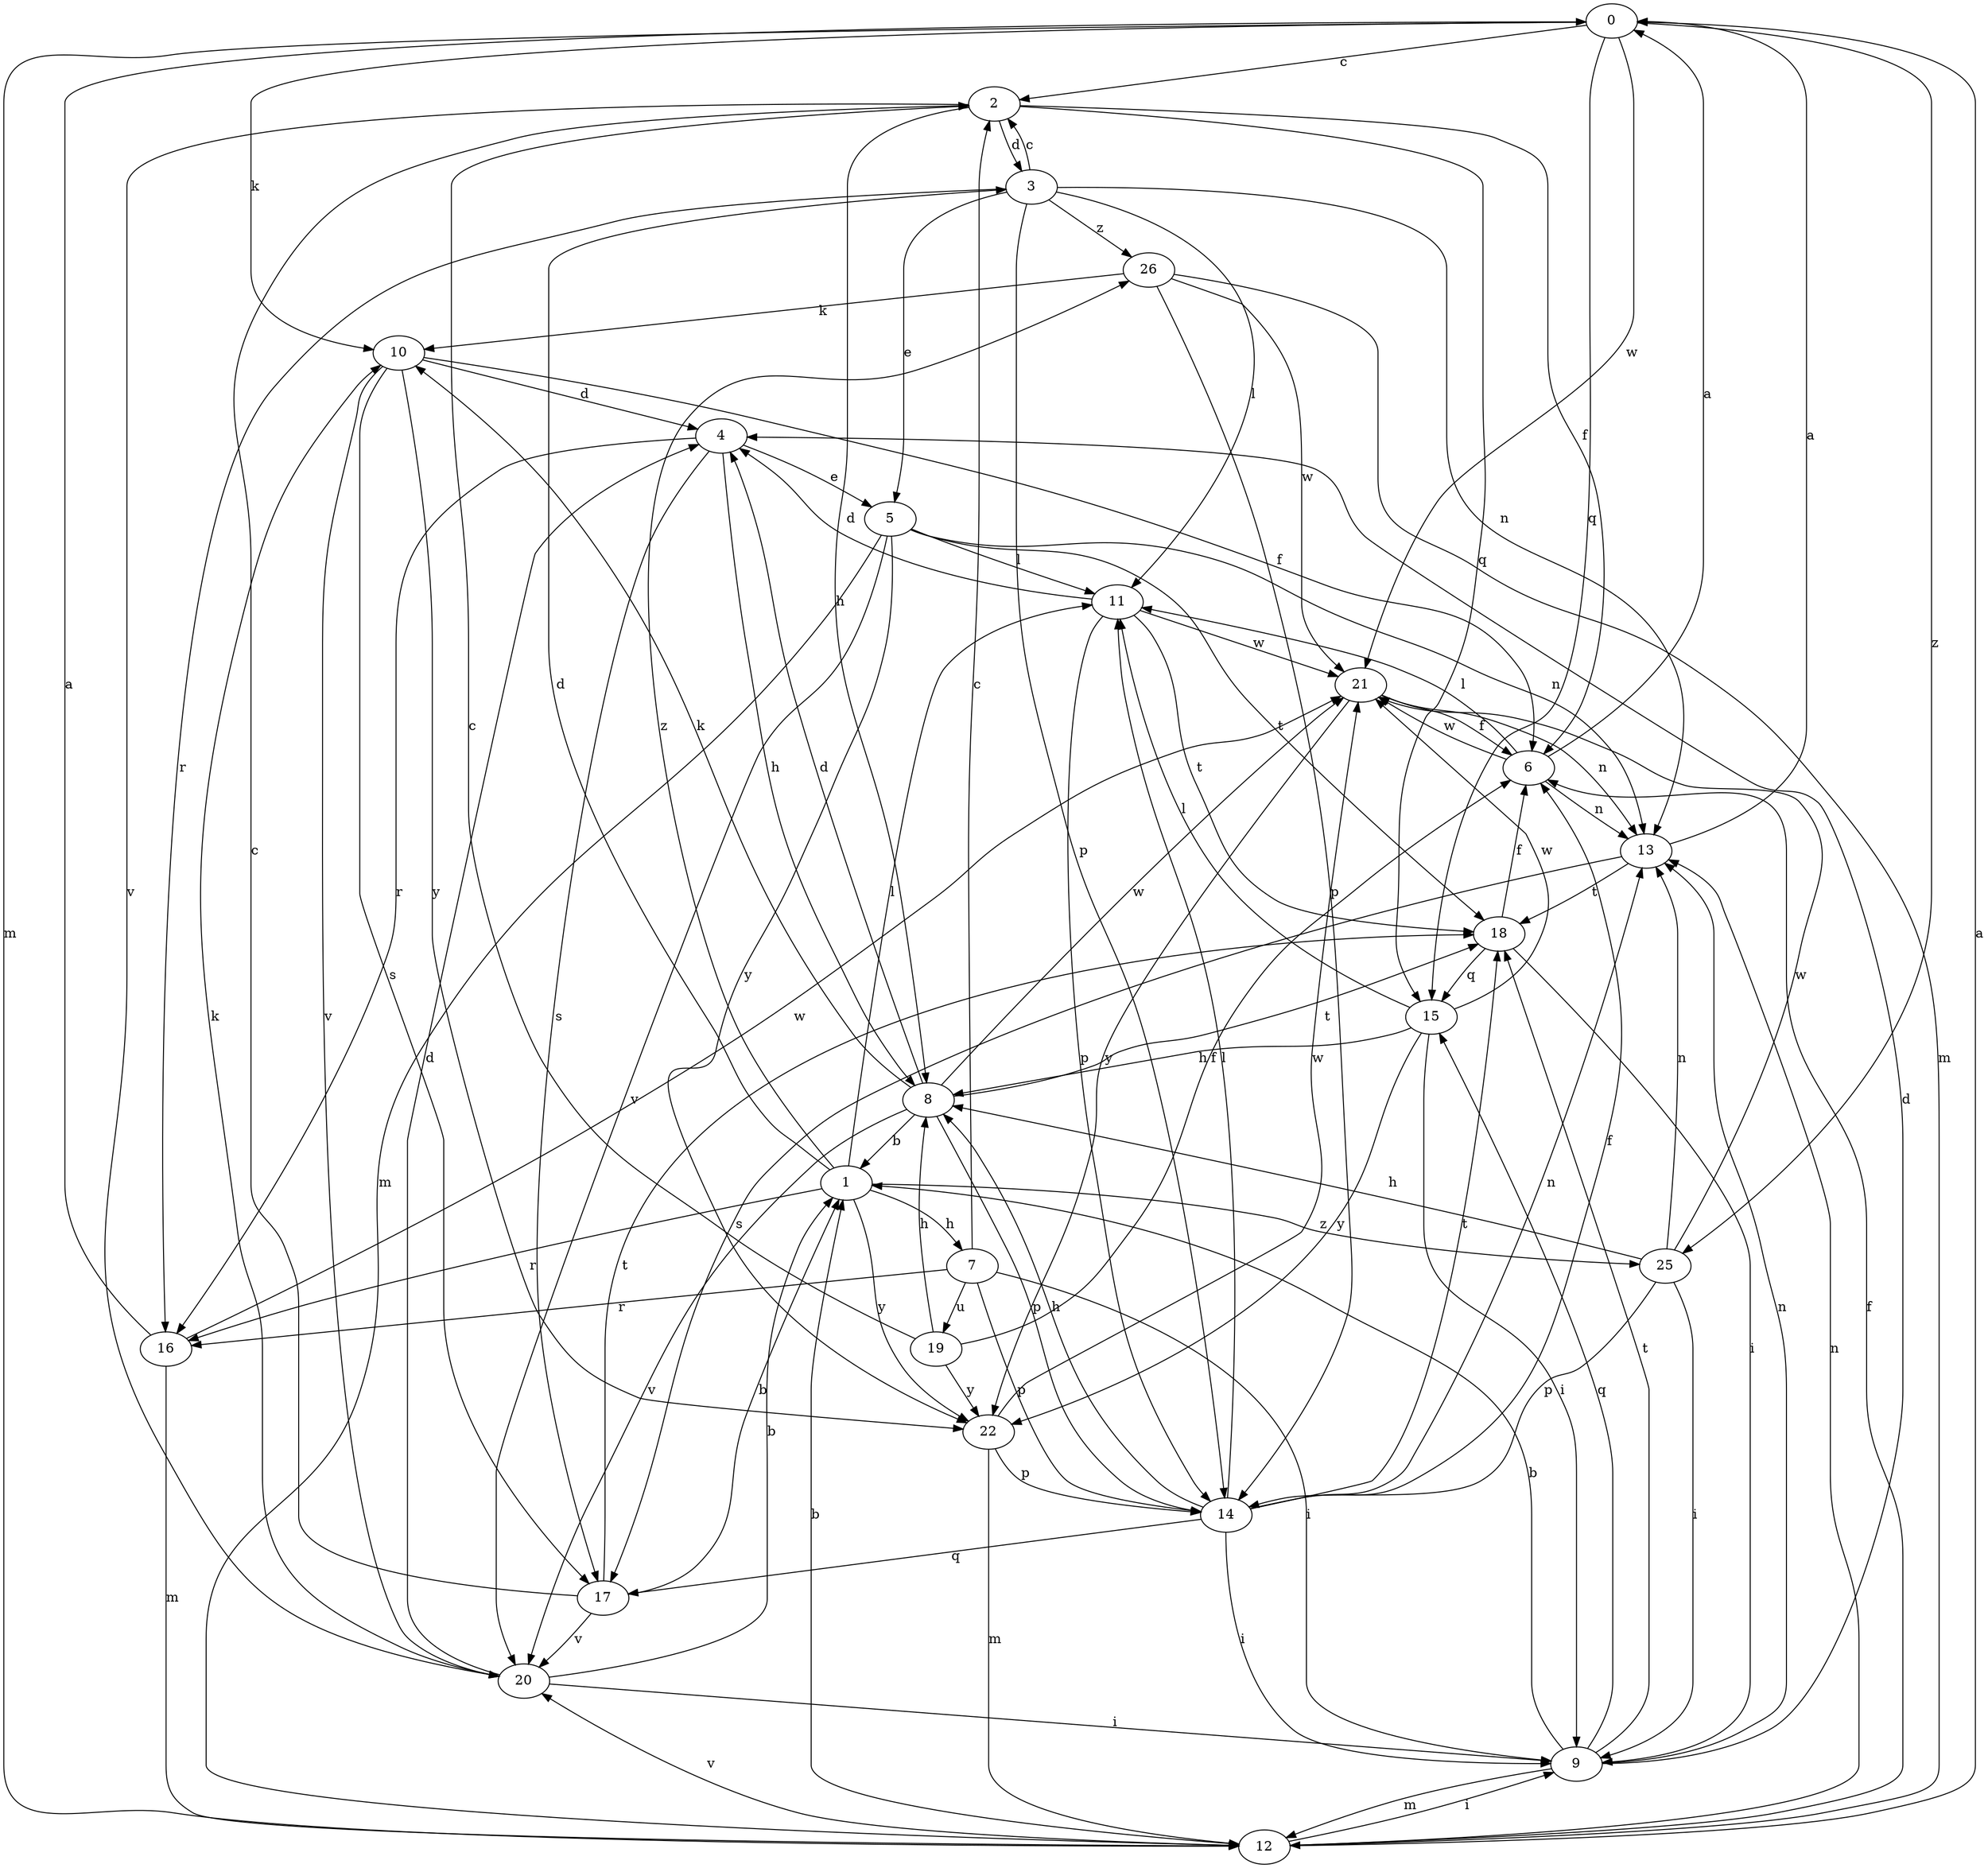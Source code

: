 strict digraph  {
0;
1;
2;
3;
4;
5;
6;
7;
8;
9;
10;
11;
12;
13;
14;
15;
16;
17;
18;
19;
20;
21;
22;
25;
26;
0 -> 2  [label=c];
0 -> 10  [label=k];
0 -> 12  [label=m];
0 -> 15  [label=q];
0 -> 21  [label=w];
0 -> 25  [label=z];
1 -> 3  [label=d];
1 -> 7  [label=h];
1 -> 11  [label=l];
1 -> 16  [label=r];
1 -> 22  [label=y];
1 -> 25  [label=z];
1 -> 26  [label=z];
2 -> 3  [label=d];
2 -> 6  [label=f];
2 -> 8  [label=h];
2 -> 15  [label=q];
2 -> 20  [label=v];
3 -> 2  [label=c];
3 -> 5  [label=e];
3 -> 11  [label=l];
3 -> 13  [label=n];
3 -> 14  [label=p];
3 -> 16  [label=r];
3 -> 26  [label=z];
4 -> 5  [label=e];
4 -> 8  [label=h];
4 -> 16  [label=r];
4 -> 17  [label=s];
5 -> 11  [label=l];
5 -> 12  [label=m];
5 -> 13  [label=n];
5 -> 18  [label=t];
5 -> 20  [label=v];
5 -> 22  [label=y];
6 -> 0  [label=a];
6 -> 11  [label=l];
6 -> 13  [label=n];
6 -> 21  [label=w];
7 -> 2  [label=c];
7 -> 9  [label=i];
7 -> 14  [label=p];
7 -> 16  [label=r];
7 -> 19  [label=u];
8 -> 1  [label=b];
8 -> 4  [label=d];
8 -> 10  [label=k];
8 -> 14  [label=p];
8 -> 18  [label=t];
8 -> 20  [label=v];
8 -> 21  [label=w];
9 -> 1  [label=b];
9 -> 4  [label=d];
9 -> 12  [label=m];
9 -> 13  [label=n];
9 -> 15  [label=q];
9 -> 18  [label=t];
10 -> 4  [label=d];
10 -> 6  [label=f];
10 -> 17  [label=s];
10 -> 20  [label=v];
10 -> 22  [label=y];
11 -> 4  [label=d];
11 -> 14  [label=p];
11 -> 18  [label=t];
11 -> 21  [label=w];
12 -> 0  [label=a];
12 -> 1  [label=b];
12 -> 6  [label=f];
12 -> 9  [label=i];
12 -> 13  [label=n];
12 -> 20  [label=v];
13 -> 0  [label=a];
13 -> 17  [label=s];
13 -> 18  [label=t];
14 -> 6  [label=f];
14 -> 8  [label=h];
14 -> 9  [label=i];
14 -> 11  [label=l];
14 -> 13  [label=n];
14 -> 18  [label=t];
14 -> 17  [label=q];
15 -> 8  [label=h];
15 -> 9  [label=i];
15 -> 11  [label=l];
15 -> 21  [label=w];
15 -> 22  [label=y];
16 -> 0  [label=a];
16 -> 12  [label=m];
16 -> 21  [label=w];
17 -> 1  [label=b];
17 -> 2  [label=c];
17 -> 18  [label=t];
17 -> 20  [label=v];
18 -> 6  [label=f];
18 -> 9  [label=i];
18 -> 15  [label=q];
19 -> 2  [label=c];
19 -> 6  [label=f];
19 -> 8  [label=h];
19 -> 22  [label=y];
20 -> 1  [label=b];
20 -> 4  [label=d];
20 -> 9  [label=i];
20 -> 10  [label=k];
21 -> 6  [label=f];
21 -> 13  [label=n];
21 -> 22  [label=y];
22 -> 12  [label=m];
22 -> 14  [label=p];
22 -> 21  [label=w];
25 -> 8  [label=h];
25 -> 9  [label=i];
25 -> 13  [label=n];
25 -> 14  [label=p];
25 -> 21  [label=w];
26 -> 10  [label=k];
26 -> 12  [label=m];
26 -> 14  [label=p];
26 -> 21  [label=w];
}
